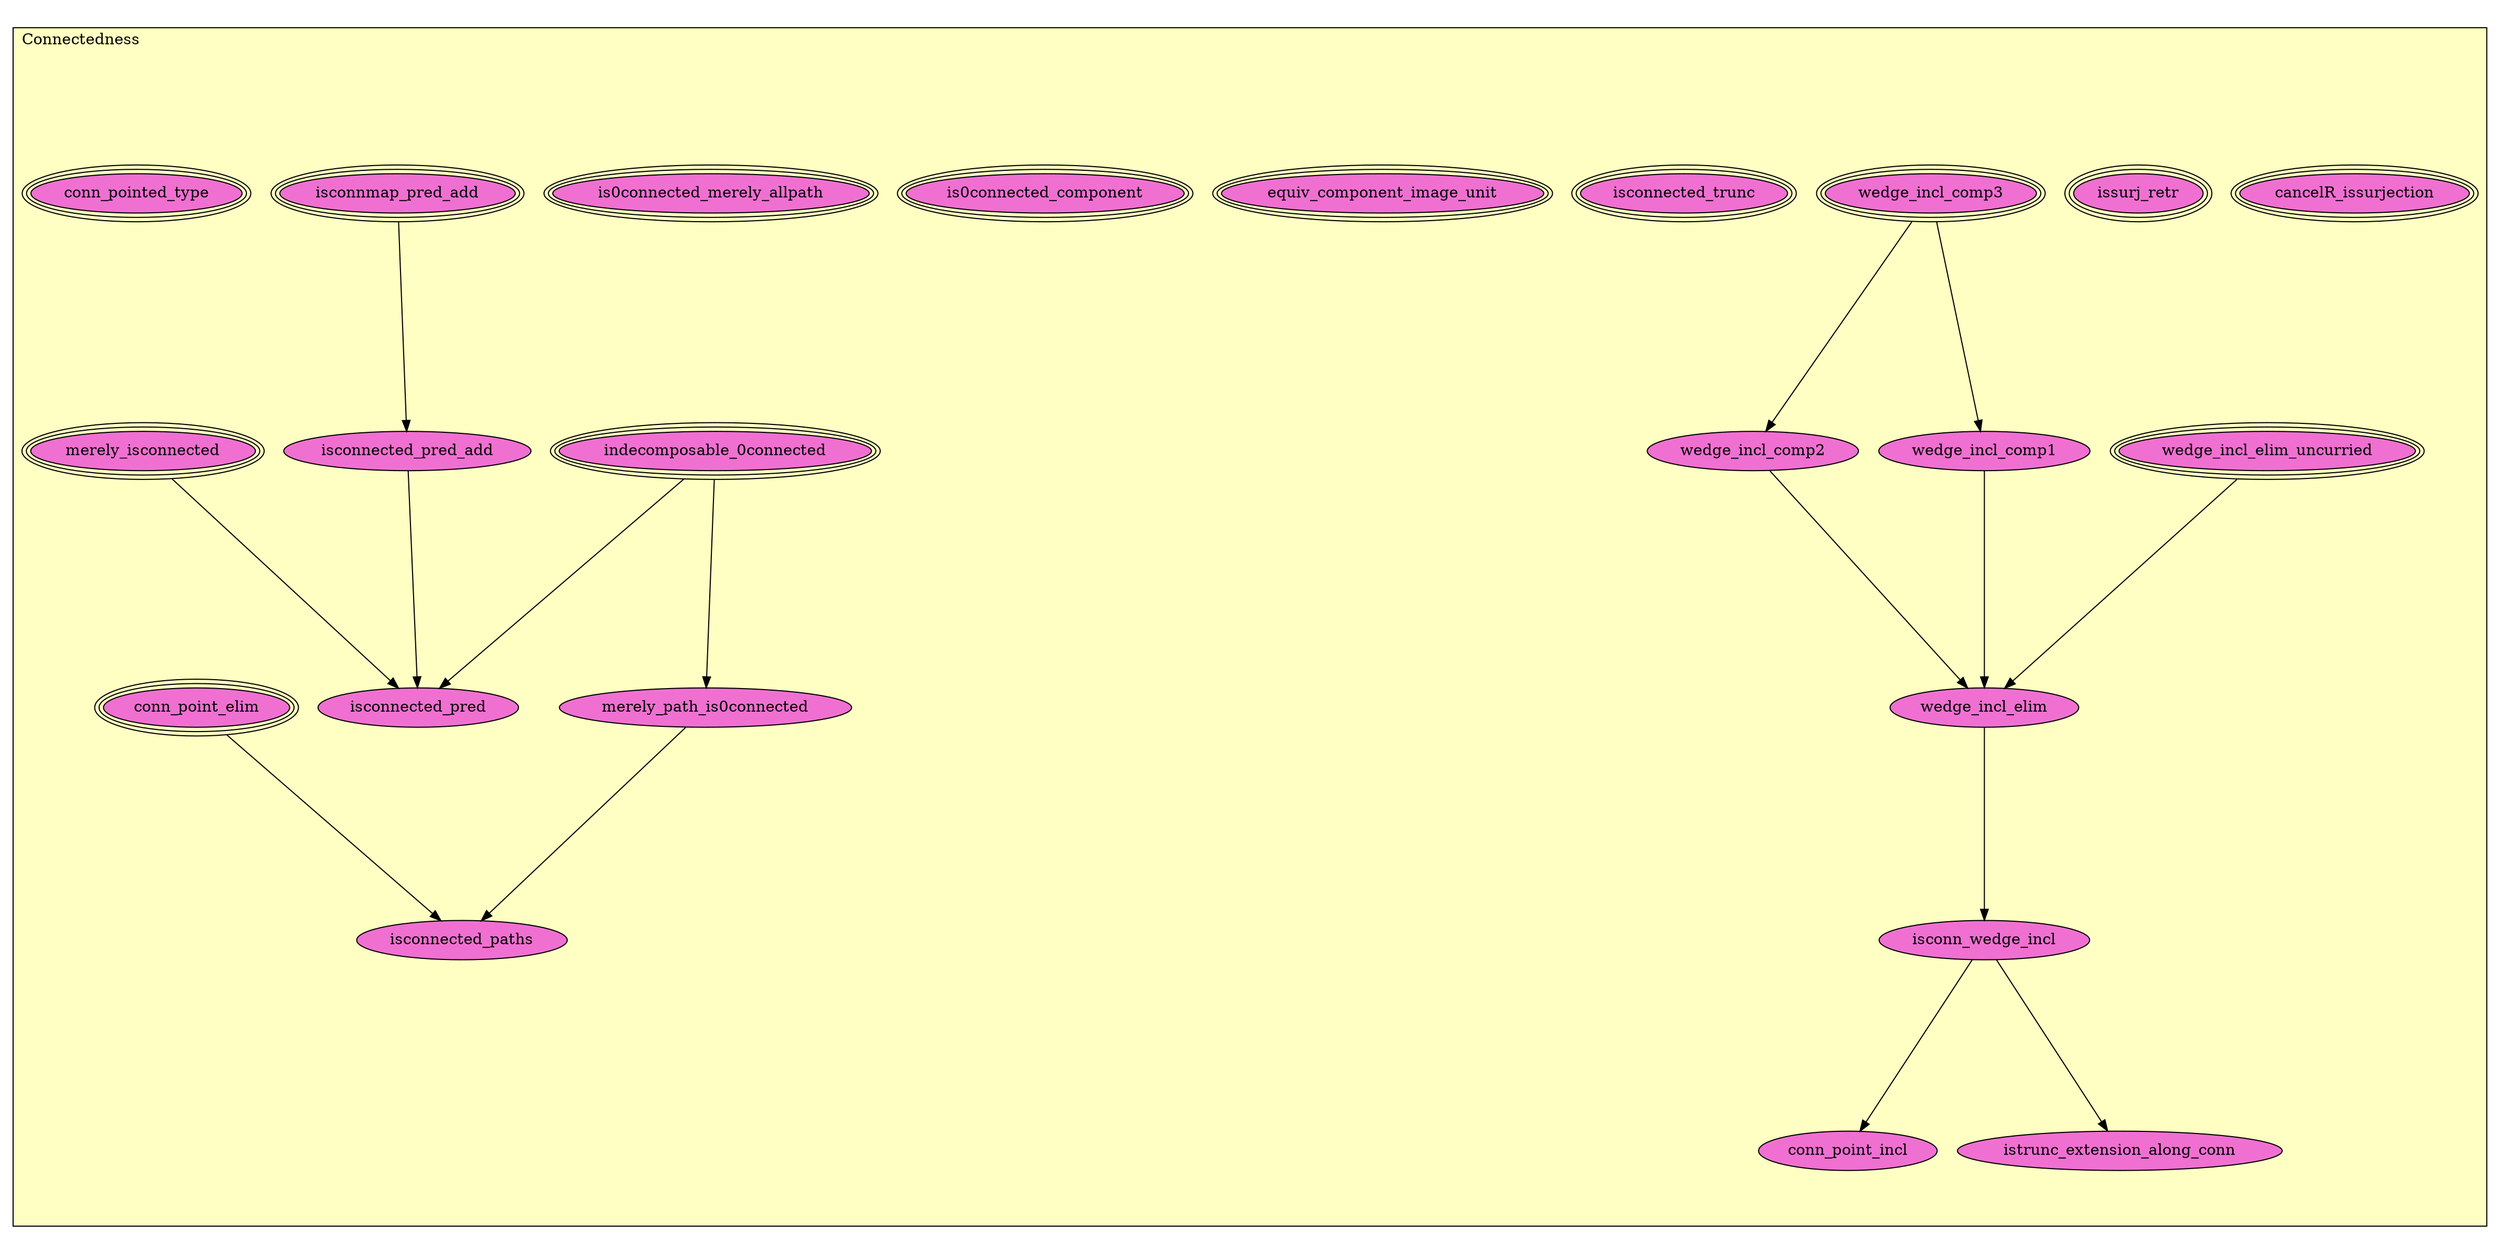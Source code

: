 digraph HoTT_Truncations_Connectedness {
  graph [ratio=0.5]
  node [style=filled]
Connectedness_cancelR_issurjection [label="cancelR_issurjection", URL=<Connectedness.html#cancelR_issurjection>, peripheries=3, fillcolor="#F070D1"] ;
Connectedness_issurj_retr [label="issurj_retr", URL=<Connectedness.html#issurj_retr>, peripheries=3, fillcolor="#F070D1"] ;
Connectedness_wedge_incl_elim_uncurried [label="wedge_incl_elim_uncurried", URL=<Connectedness.html#wedge_incl_elim_uncurried>, peripheries=3, fillcolor="#F070D1"] ;
Connectedness_wedge_incl_comp3 [label="wedge_incl_comp3", URL=<Connectedness.html#wedge_incl_comp3>, peripheries=3, fillcolor="#F070D1"] ;
Connectedness_wedge_incl_comp2 [label="wedge_incl_comp2", URL=<Connectedness.html#wedge_incl_comp2>, fillcolor="#F070D1"] ;
Connectedness_wedge_incl_comp1 [label="wedge_incl_comp1", URL=<Connectedness.html#wedge_incl_comp1>, fillcolor="#F070D1"] ;
Connectedness_wedge_incl_elim [label="wedge_incl_elim", URL=<Connectedness.html#wedge_incl_elim>, fillcolor="#F070D1"] ;
Connectedness_isconn_wedge_incl [label="isconn_wedge_incl", URL=<Connectedness.html#isconn_wedge_incl>, fillcolor="#F070D1"] ;
Connectedness_isconnected_trunc [label="isconnected_trunc", URL=<Connectedness.html#isconnected_trunc>, peripheries=3, fillcolor="#F070D1"] ;
Connectedness_indecomposable_0connected [label="indecomposable_0connected", URL=<Connectedness.html#indecomposable_0connected>, peripheries=3, fillcolor="#F070D1"] ;
Connectedness_equiv_component_image_unit [label="equiv_component_image_unit", URL=<Connectedness.html#equiv_component_image_unit>, peripheries=3, fillcolor="#F070D1"] ;
Connectedness_is0connected_component [label="is0connected_component", URL=<Connectedness.html#is0connected_component>, peripheries=3, fillcolor="#F070D1"] ;
Connectedness_is0connected_merely_allpath [label="is0connected_merely_allpath", URL=<Connectedness.html#is0connected_merely_allpath>, peripheries=3, fillcolor="#F070D1"] ;
Connectedness_merely_path_is0connected [label="merely_path_is0connected", URL=<Connectedness.html#merely_path_is0connected>, fillcolor="#F070D1"] ;
Connectedness_isconnmap_pred_add [label="isconnmap_pred_add", URL=<Connectedness.html#isconnmap_pred_add>, peripheries=3, fillcolor="#F070D1"] ;
Connectedness_isconnected_pred_add [label="isconnected_pred_add", URL=<Connectedness.html#isconnected_pred_add>, fillcolor="#F070D1"] ;
Connectedness_merely_isconnected [label="merely_isconnected", URL=<Connectedness.html#merely_isconnected>, peripheries=3, fillcolor="#F070D1"] ;
Connectedness_isconnected_pred [label="isconnected_pred", URL=<Connectedness.html#isconnected_pred>, fillcolor="#F070D1"] ;
Connectedness_conn_point_elim [label="conn_point_elim", URL=<Connectedness.html#conn_point_elim>, peripheries=3, fillcolor="#F070D1"] ;
Connectedness_conn_point_incl [label="conn_point_incl", URL=<Connectedness.html#conn_point_incl>, fillcolor="#F070D1"] ;
Connectedness_conn_pointed_type [label="conn_pointed_type", URL=<Connectedness.html#conn_pointed_type>, peripheries=3, fillcolor="#F070D1"] ;
Connectedness_isconnected_paths [label="isconnected_paths", URL=<Connectedness.html#isconnected_paths>, fillcolor="#F070D1"] ;
Connectedness_istrunc_extension_along_conn [label="istrunc_extension_along_conn", URL=<Connectedness.html#istrunc_extension_along_conn>, fillcolor="#F070D1"] ;
  Connectedness_wedge_incl_elim_uncurried -> Connectedness_wedge_incl_elim [] ;
  Connectedness_wedge_incl_comp3 -> Connectedness_wedge_incl_comp2 [] ;
  Connectedness_wedge_incl_comp3 -> Connectedness_wedge_incl_comp1 [] ;
  Connectedness_wedge_incl_comp2 -> Connectedness_wedge_incl_elim [] ;
  Connectedness_wedge_incl_comp1 -> Connectedness_wedge_incl_elim [] ;
  Connectedness_wedge_incl_elim -> Connectedness_isconn_wedge_incl [] ;
  Connectedness_isconn_wedge_incl -> Connectedness_conn_point_incl [] ;
  Connectedness_isconn_wedge_incl -> Connectedness_istrunc_extension_along_conn [] ;
  Connectedness_indecomposable_0connected -> Connectedness_merely_path_is0connected [] ;
  Connectedness_indecomposable_0connected -> Connectedness_isconnected_pred [] ;
  Connectedness_merely_path_is0connected -> Connectedness_isconnected_paths [] ;
  Connectedness_isconnmap_pred_add -> Connectedness_isconnected_pred_add [] ;
  Connectedness_isconnected_pred_add -> Connectedness_isconnected_pred [] ;
  Connectedness_merely_isconnected -> Connectedness_isconnected_pred [] ;
  Connectedness_conn_point_elim -> Connectedness_isconnected_paths [] ;
subgraph cluster_Connectedness { label="Connectedness"; fillcolor="#FFFFC3"; labeljust=l; style=filled 
Connectedness_istrunc_extension_along_conn; Connectedness_isconnected_paths; Connectedness_conn_pointed_type; Connectedness_conn_point_incl; Connectedness_conn_point_elim; Connectedness_isconnected_pred; Connectedness_merely_isconnected; Connectedness_isconnected_pred_add; Connectedness_isconnmap_pred_add; Connectedness_merely_path_is0connected; Connectedness_is0connected_merely_allpath; Connectedness_is0connected_component; Connectedness_equiv_component_image_unit; Connectedness_indecomposable_0connected; Connectedness_isconnected_trunc; Connectedness_isconn_wedge_incl; Connectedness_wedge_incl_elim; Connectedness_wedge_incl_comp1; Connectedness_wedge_incl_comp2; Connectedness_wedge_incl_comp3; Connectedness_wedge_incl_elim_uncurried; Connectedness_issurj_retr; Connectedness_cancelR_issurjection; };
} /* END */
